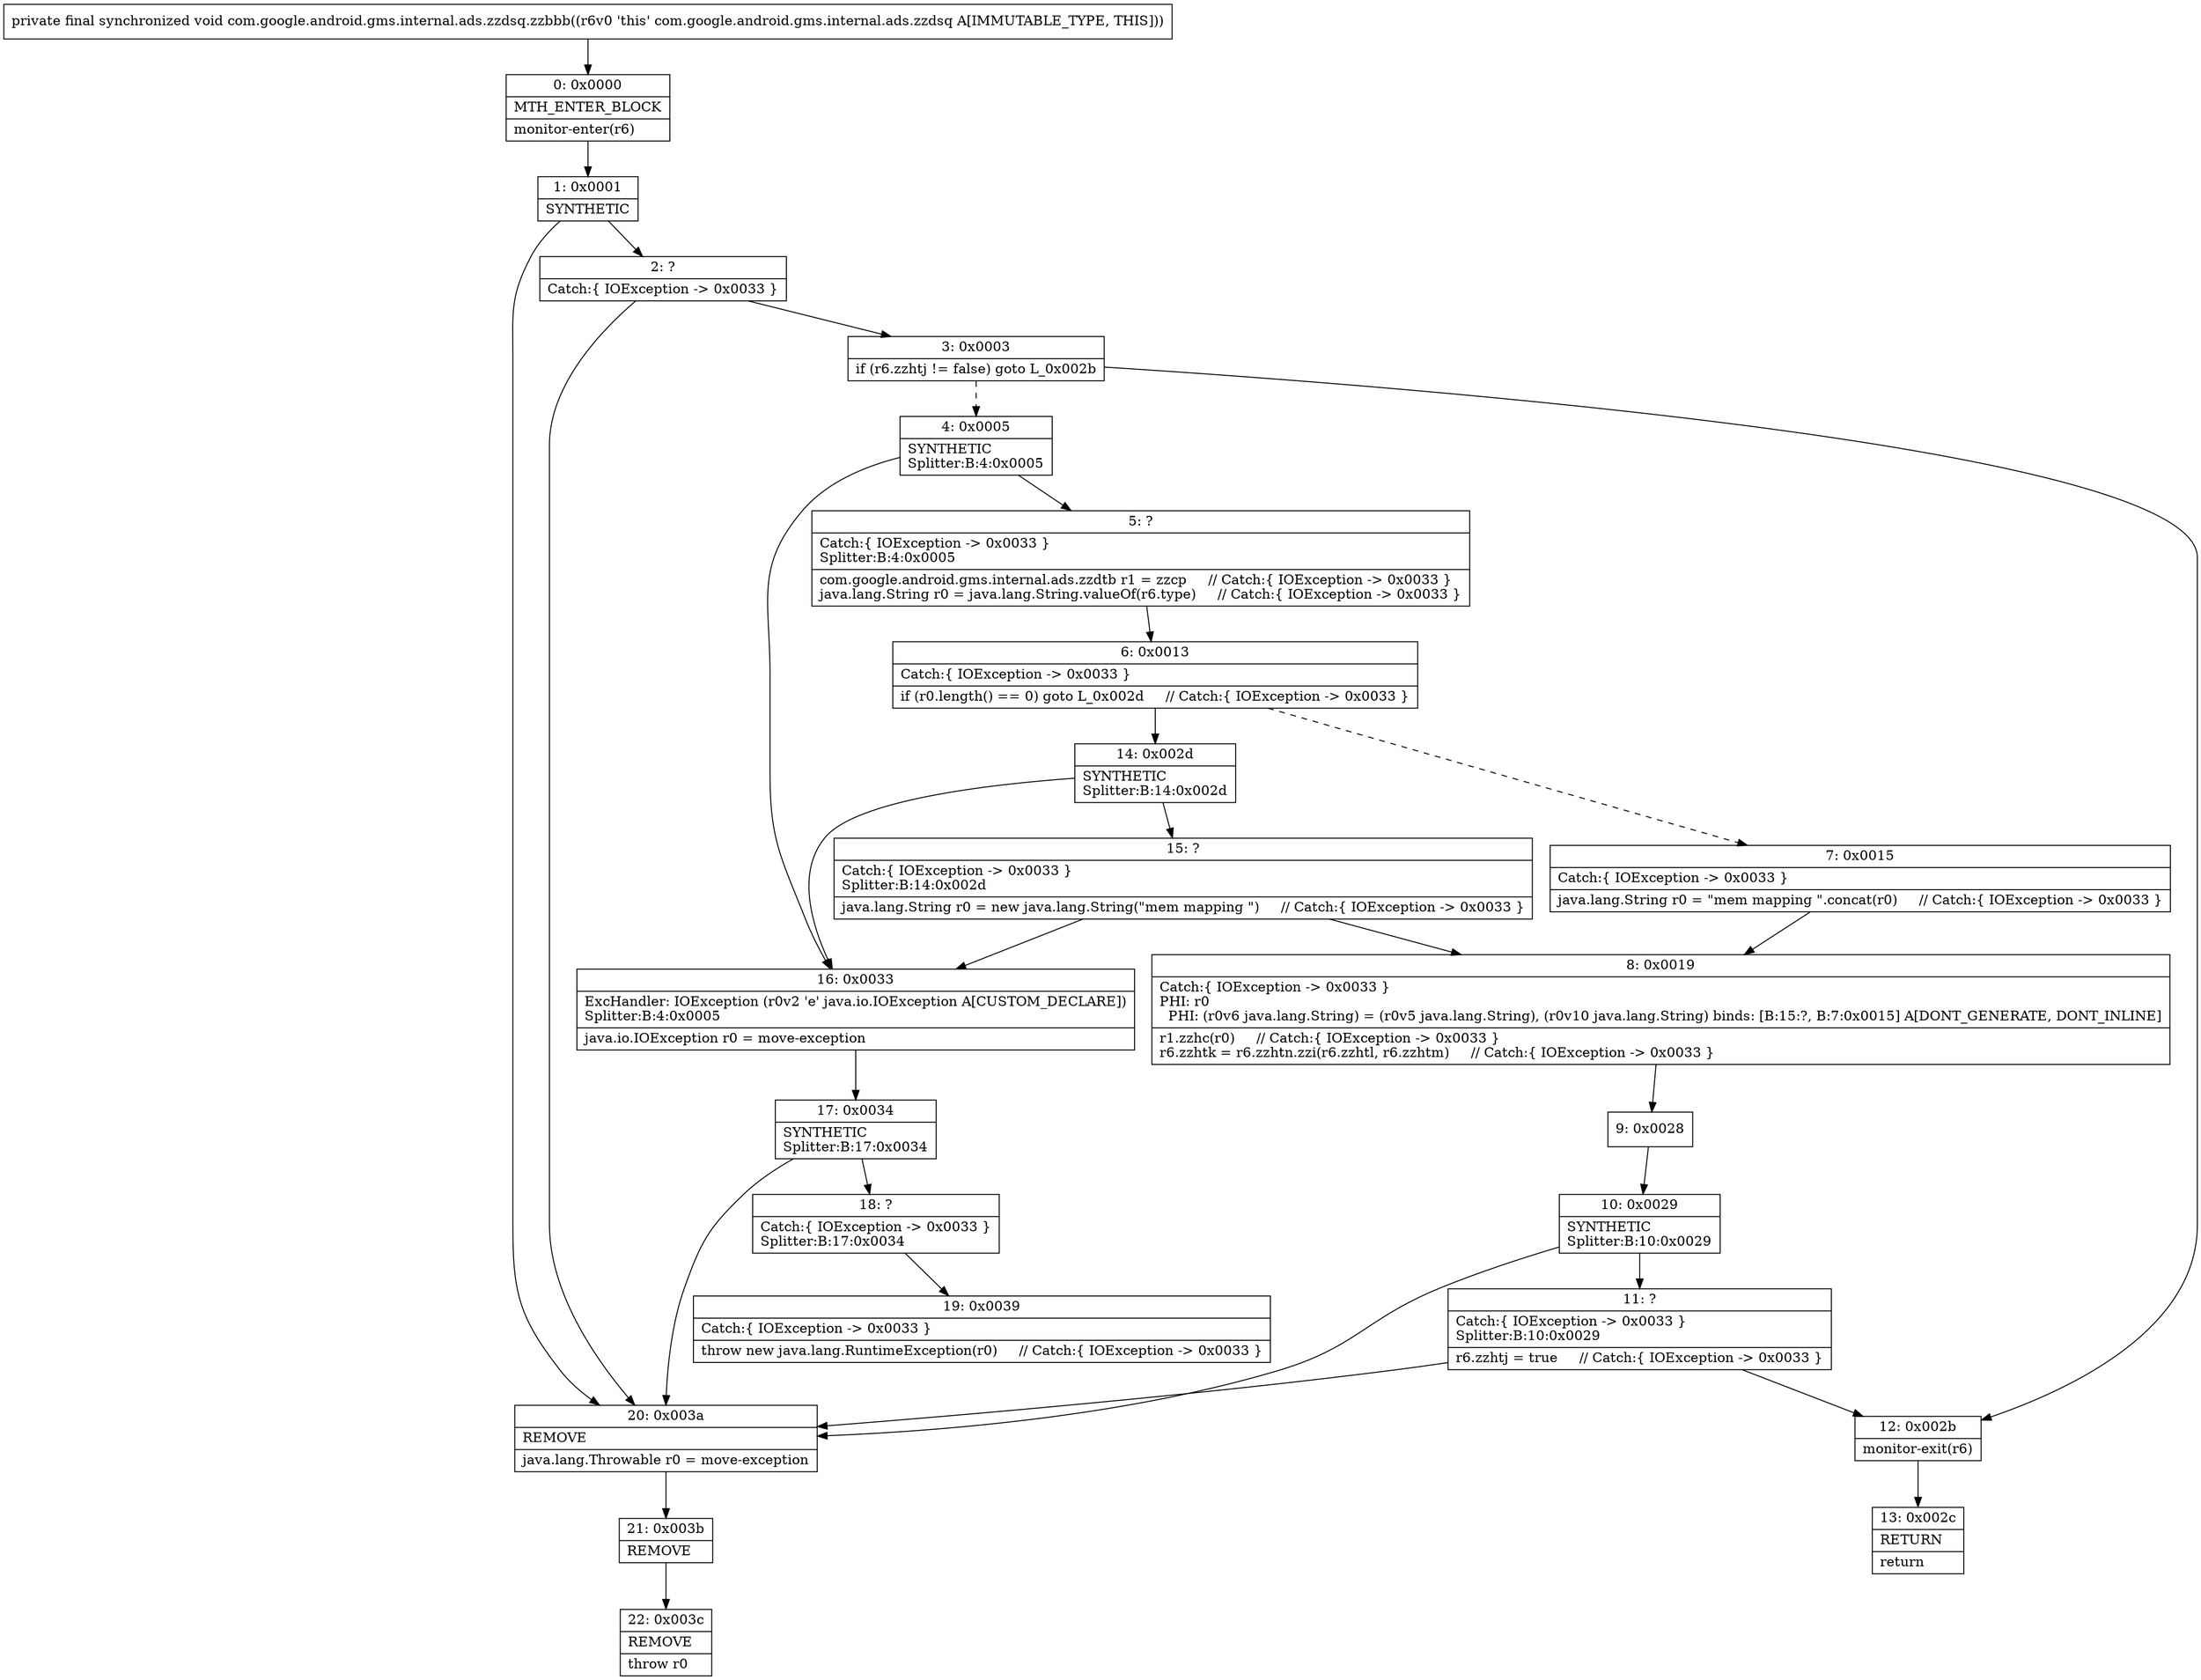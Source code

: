 digraph "CFG forcom.google.android.gms.internal.ads.zzdsq.zzbbb()V" {
Node_0 [shape=record,label="{0\:\ 0x0000|MTH_ENTER_BLOCK\l|monitor\-enter(r6)\l}"];
Node_1 [shape=record,label="{1\:\ 0x0001|SYNTHETIC\l}"];
Node_2 [shape=record,label="{2\:\ ?|Catch:\{ IOException \-\> 0x0033 \}\l}"];
Node_3 [shape=record,label="{3\:\ 0x0003|if (r6.zzhtj != false) goto L_0x002b\l}"];
Node_4 [shape=record,label="{4\:\ 0x0005|SYNTHETIC\lSplitter:B:4:0x0005\l}"];
Node_5 [shape=record,label="{5\:\ ?|Catch:\{ IOException \-\> 0x0033 \}\lSplitter:B:4:0x0005\l|com.google.android.gms.internal.ads.zzdtb r1 = zzcp     \/\/ Catch:\{ IOException \-\> 0x0033 \}\ljava.lang.String r0 = java.lang.String.valueOf(r6.type)     \/\/ Catch:\{ IOException \-\> 0x0033 \}\l}"];
Node_6 [shape=record,label="{6\:\ 0x0013|Catch:\{ IOException \-\> 0x0033 \}\l|if (r0.length() == 0) goto L_0x002d     \/\/ Catch:\{ IOException \-\> 0x0033 \}\l}"];
Node_7 [shape=record,label="{7\:\ 0x0015|Catch:\{ IOException \-\> 0x0033 \}\l|java.lang.String r0 = \"mem mapping \".concat(r0)     \/\/ Catch:\{ IOException \-\> 0x0033 \}\l}"];
Node_8 [shape=record,label="{8\:\ 0x0019|Catch:\{ IOException \-\> 0x0033 \}\lPHI: r0 \l  PHI: (r0v6 java.lang.String) = (r0v5 java.lang.String), (r0v10 java.lang.String) binds: [B:15:?, B:7:0x0015] A[DONT_GENERATE, DONT_INLINE]\l|r1.zzhc(r0)     \/\/ Catch:\{ IOException \-\> 0x0033 \}\lr6.zzhtk = r6.zzhtn.zzi(r6.zzhtl, r6.zzhtm)     \/\/ Catch:\{ IOException \-\> 0x0033 \}\l}"];
Node_9 [shape=record,label="{9\:\ 0x0028}"];
Node_10 [shape=record,label="{10\:\ 0x0029|SYNTHETIC\lSplitter:B:10:0x0029\l}"];
Node_11 [shape=record,label="{11\:\ ?|Catch:\{ IOException \-\> 0x0033 \}\lSplitter:B:10:0x0029\l|r6.zzhtj = true     \/\/ Catch:\{ IOException \-\> 0x0033 \}\l}"];
Node_12 [shape=record,label="{12\:\ 0x002b|monitor\-exit(r6)\l}"];
Node_13 [shape=record,label="{13\:\ 0x002c|RETURN\l|return\l}"];
Node_14 [shape=record,label="{14\:\ 0x002d|SYNTHETIC\lSplitter:B:14:0x002d\l}"];
Node_15 [shape=record,label="{15\:\ ?|Catch:\{ IOException \-\> 0x0033 \}\lSplitter:B:14:0x002d\l|java.lang.String r0 = new java.lang.String(\"mem mapping \")     \/\/ Catch:\{ IOException \-\> 0x0033 \}\l}"];
Node_16 [shape=record,label="{16\:\ 0x0033|ExcHandler: IOException (r0v2 'e' java.io.IOException A[CUSTOM_DECLARE])\lSplitter:B:4:0x0005\l|java.io.IOException r0 = move\-exception\l}"];
Node_17 [shape=record,label="{17\:\ 0x0034|SYNTHETIC\lSplitter:B:17:0x0034\l}"];
Node_18 [shape=record,label="{18\:\ ?|Catch:\{ IOException \-\> 0x0033 \}\lSplitter:B:17:0x0034\l}"];
Node_19 [shape=record,label="{19\:\ 0x0039|Catch:\{ IOException \-\> 0x0033 \}\l|throw new java.lang.RuntimeException(r0)     \/\/ Catch:\{ IOException \-\> 0x0033 \}\l}"];
Node_20 [shape=record,label="{20\:\ 0x003a|REMOVE\l|java.lang.Throwable r0 = move\-exception\l}"];
Node_21 [shape=record,label="{21\:\ 0x003b|REMOVE\l}"];
Node_22 [shape=record,label="{22\:\ 0x003c|REMOVE\l|throw r0\l}"];
MethodNode[shape=record,label="{private final synchronized void com.google.android.gms.internal.ads.zzdsq.zzbbb((r6v0 'this' com.google.android.gms.internal.ads.zzdsq A[IMMUTABLE_TYPE, THIS])) }"];
MethodNode -> Node_0;
Node_0 -> Node_1;
Node_1 -> Node_2;
Node_1 -> Node_20;
Node_2 -> Node_3;
Node_2 -> Node_20;
Node_3 -> Node_4[style=dashed];
Node_3 -> Node_12;
Node_4 -> Node_5;
Node_4 -> Node_16;
Node_5 -> Node_6;
Node_6 -> Node_7[style=dashed];
Node_6 -> Node_14;
Node_7 -> Node_8;
Node_8 -> Node_9;
Node_9 -> Node_10;
Node_10 -> Node_11;
Node_10 -> Node_20;
Node_11 -> Node_12;
Node_11 -> Node_20;
Node_12 -> Node_13;
Node_14 -> Node_15;
Node_14 -> Node_16;
Node_15 -> Node_16;
Node_15 -> Node_8;
Node_16 -> Node_17;
Node_17 -> Node_18;
Node_17 -> Node_20;
Node_18 -> Node_19;
Node_20 -> Node_21;
Node_21 -> Node_22;
}

